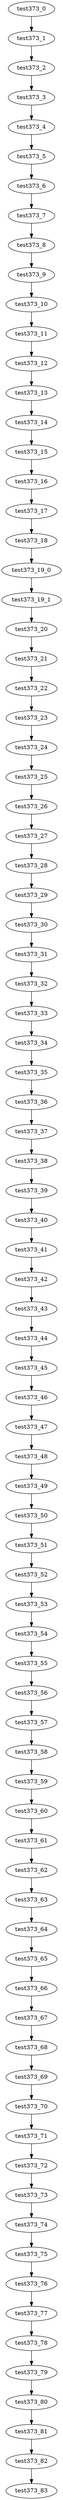 digraph G {
test373_0->test373_1;
test373_1->test373_2;
test373_2->test373_3;
test373_3->test373_4;
test373_4->test373_5;
test373_5->test373_6;
test373_6->test373_7;
test373_7->test373_8;
test373_8->test373_9;
test373_9->test373_10;
test373_10->test373_11;
test373_11->test373_12;
test373_12->test373_13;
test373_13->test373_14;
test373_14->test373_15;
test373_15->test373_16;
test373_16->test373_17;
test373_17->test373_18;
test373_18->test373_19_0;
test373_19_0->test373_19_1;
test373_19_1->test373_20;
test373_20->test373_21;
test373_21->test373_22;
test373_22->test373_23;
test373_23->test373_24;
test373_24->test373_25;
test373_25->test373_26;
test373_26->test373_27;
test373_27->test373_28;
test373_28->test373_29;
test373_29->test373_30;
test373_30->test373_31;
test373_31->test373_32;
test373_32->test373_33;
test373_33->test373_34;
test373_34->test373_35;
test373_35->test373_36;
test373_36->test373_37;
test373_37->test373_38;
test373_38->test373_39;
test373_39->test373_40;
test373_40->test373_41;
test373_41->test373_42;
test373_42->test373_43;
test373_43->test373_44;
test373_44->test373_45;
test373_45->test373_46;
test373_46->test373_47;
test373_47->test373_48;
test373_48->test373_49;
test373_49->test373_50;
test373_50->test373_51;
test373_51->test373_52;
test373_52->test373_53;
test373_53->test373_54;
test373_54->test373_55;
test373_55->test373_56;
test373_56->test373_57;
test373_57->test373_58;
test373_58->test373_59;
test373_59->test373_60;
test373_60->test373_61;
test373_61->test373_62;
test373_62->test373_63;
test373_63->test373_64;
test373_64->test373_65;
test373_65->test373_66;
test373_66->test373_67;
test373_67->test373_68;
test373_68->test373_69;
test373_69->test373_70;
test373_70->test373_71;
test373_71->test373_72;
test373_72->test373_73;
test373_73->test373_74;
test373_74->test373_75;
test373_75->test373_76;
test373_76->test373_77;
test373_77->test373_78;
test373_78->test373_79;
test373_79->test373_80;
test373_80->test373_81;
test373_81->test373_82;
test373_82->test373_83;

}
